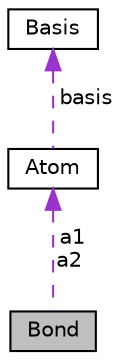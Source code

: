 digraph "Bond"
{
  edge [fontname="Helvetica",fontsize="10",labelfontname="Helvetica",labelfontsize="10"];
  node [fontname="Helvetica",fontsize="10",shape=record];
  Node1 [label="Bond",height=0.2,width=0.4,color="black", fillcolor="grey75", style="filled", fontcolor="black"];
  Node2 -> Node1 [dir="back",color="darkorchid3",fontsize="10",style="dashed",label=" a1\na2" ];
  Node2 [label="Atom",height=0.2,width=0.4,color="black", fillcolor="white", style="filled",URL="$structAtom.html"];
  Node3 -> Node2 [dir="back",color="darkorchid3",fontsize="10",style="dashed",label=" basis" ];
  Node3 [label="Basis",height=0.2,width=0.4,color="black", fillcolor="white", style="filled",URL="$structBasis.html",tooltip="Basis object. "];
}
